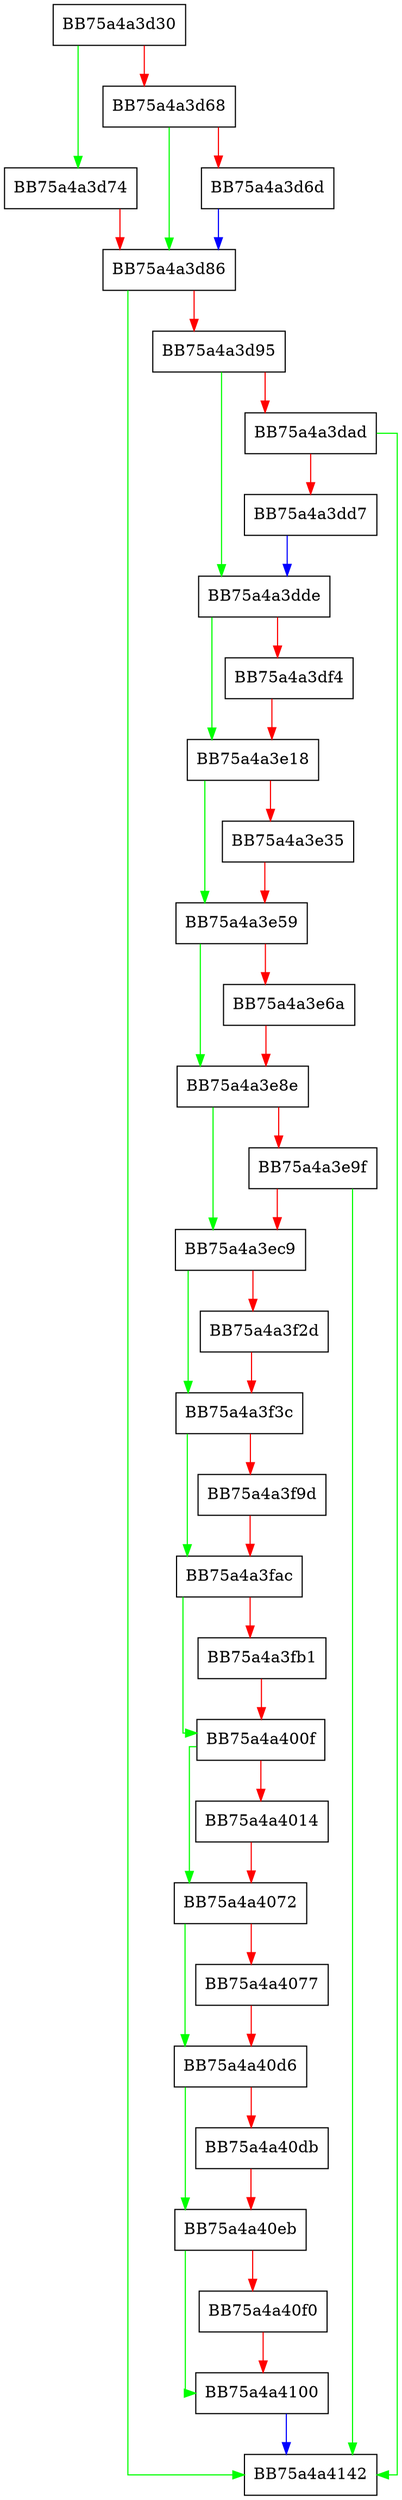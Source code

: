 digraph ScheduleDelayedStartupTasks {
  node [shape="box"];
  graph [splines=ortho];
  BB75a4a3d30 -> BB75a4a3d74 [color="green"];
  BB75a4a3d30 -> BB75a4a3d68 [color="red"];
  BB75a4a3d68 -> BB75a4a3d86 [color="green"];
  BB75a4a3d68 -> BB75a4a3d6d [color="red"];
  BB75a4a3d6d -> BB75a4a3d86 [color="blue"];
  BB75a4a3d74 -> BB75a4a3d86 [color="red"];
  BB75a4a3d86 -> BB75a4a4142 [color="green"];
  BB75a4a3d86 -> BB75a4a3d95 [color="red"];
  BB75a4a3d95 -> BB75a4a3dde [color="green"];
  BB75a4a3d95 -> BB75a4a3dad [color="red"];
  BB75a4a3dad -> BB75a4a4142 [color="green"];
  BB75a4a3dad -> BB75a4a3dd7 [color="red"];
  BB75a4a3dd7 -> BB75a4a3dde [color="blue"];
  BB75a4a3dde -> BB75a4a3e18 [color="green"];
  BB75a4a3dde -> BB75a4a3df4 [color="red"];
  BB75a4a3df4 -> BB75a4a3e18 [color="red"];
  BB75a4a3e18 -> BB75a4a3e59 [color="green"];
  BB75a4a3e18 -> BB75a4a3e35 [color="red"];
  BB75a4a3e35 -> BB75a4a3e59 [color="red"];
  BB75a4a3e59 -> BB75a4a3e8e [color="green"];
  BB75a4a3e59 -> BB75a4a3e6a [color="red"];
  BB75a4a3e6a -> BB75a4a3e8e [color="red"];
  BB75a4a3e8e -> BB75a4a3ec9 [color="green"];
  BB75a4a3e8e -> BB75a4a3e9f [color="red"];
  BB75a4a3e9f -> BB75a4a4142 [color="green"];
  BB75a4a3e9f -> BB75a4a3ec9 [color="red"];
  BB75a4a3ec9 -> BB75a4a3f3c [color="green"];
  BB75a4a3ec9 -> BB75a4a3f2d [color="red"];
  BB75a4a3f2d -> BB75a4a3f3c [color="red"];
  BB75a4a3f3c -> BB75a4a3fac [color="green"];
  BB75a4a3f3c -> BB75a4a3f9d [color="red"];
  BB75a4a3f9d -> BB75a4a3fac [color="red"];
  BB75a4a3fac -> BB75a4a400f [color="green"];
  BB75a4a3fac -> BB75a4a3fb1 [color="red"];
  BB75a4a3fb1 -> BB75a4a400f [color="red"];
  BB75a4a400f -> BB75a4a4072 [color="green"];
  BB75a4a400f -> BB75a4a4014 [color="red"];
  BB75a4a4014 -> BB75a4a4072 [color="red"];
  BB75a4a4072 -> BB75a4a40d6 [color="green"];
  BB75a4a4072 -> BB75a4a4077 [color="red"];
  BB75a4a4077 -> BB75a4a40d6 [color="red"];
  BB75a4a40d6 -> BB75a4a40eb [color="green"];
  BB75a4a40d6 -> BB75a4a40db [color="red"];
  BB75a4a40db -> BB75a4a40eb [color="red"];
  BB75a4a40eb -> BB75a4a4100 [color="green"];
  BB75a4a40eb -> BB75a4a40f0 [color="red"];
  BB75a4a40f0 -> BB75a4a4100 [color="red"];
  BB75a4a4100 -> BB75a4a4142 [color="blue"];
}